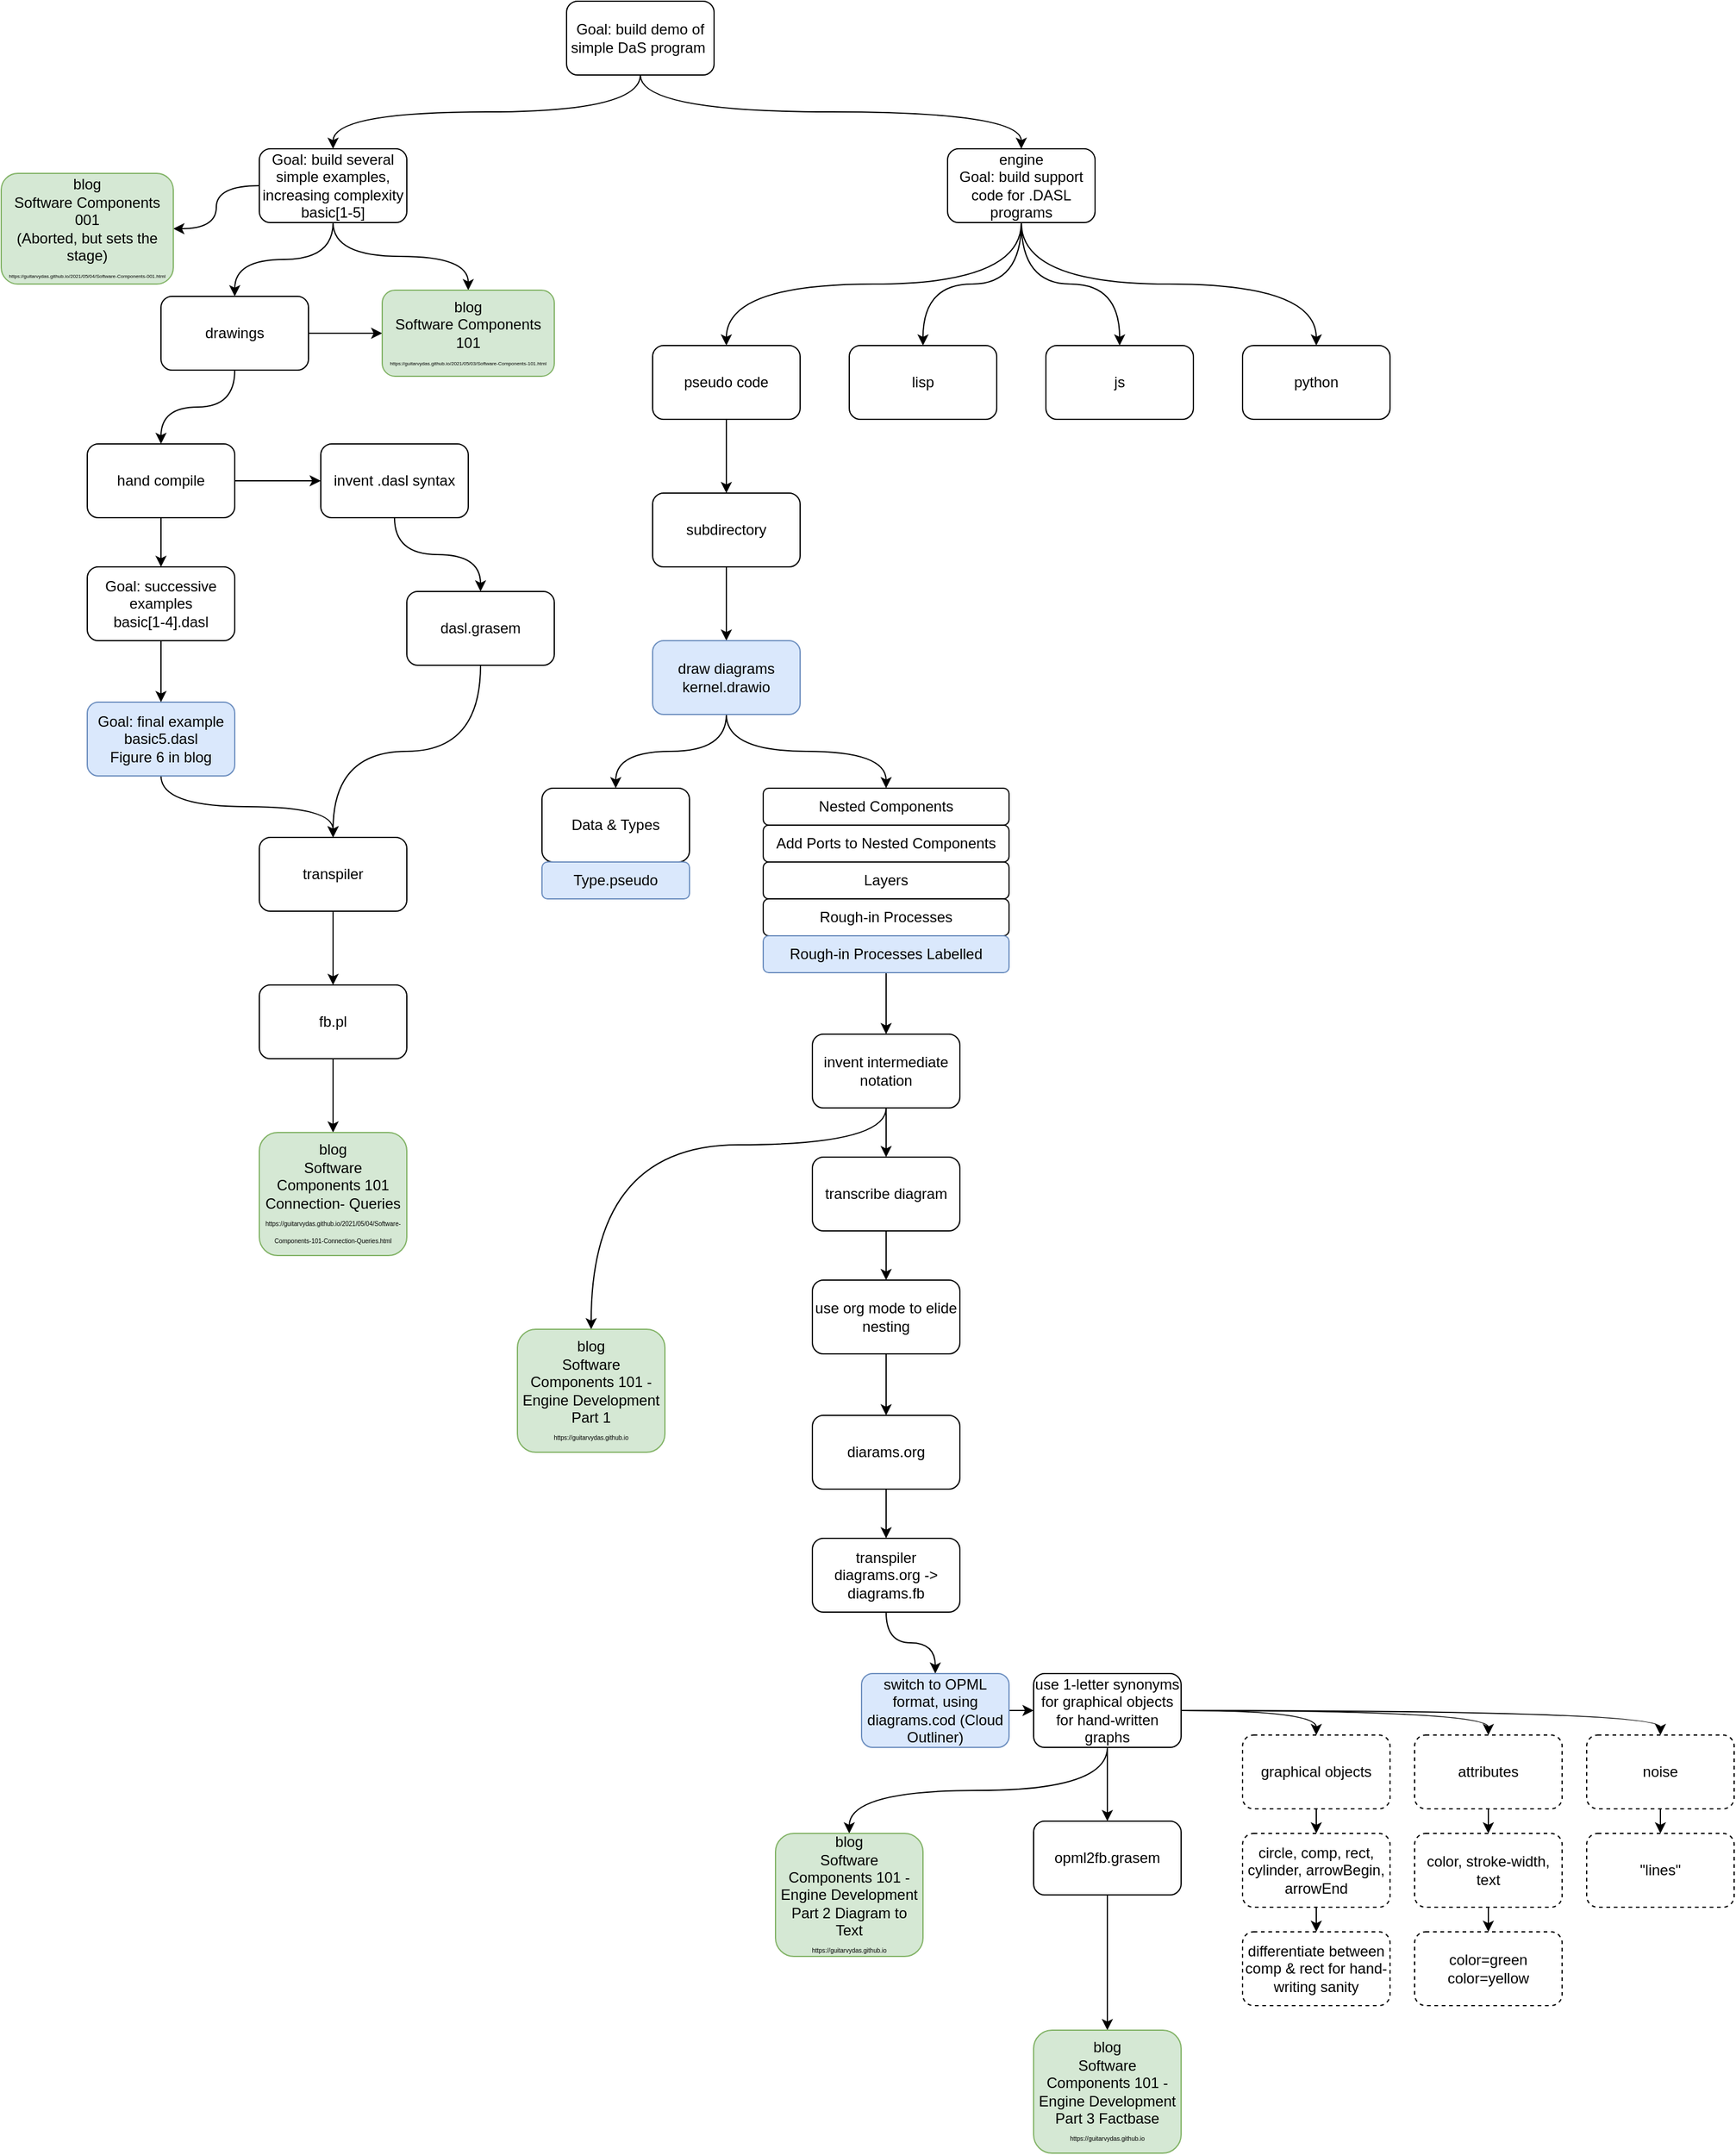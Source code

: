 <mxfile version="12.4.2" type="device" pages="1"><diagram id="KrxxzON7yAvuIMFbZhOw" name="Page-1"><mxGraphModel dx="1580" dy="1129" grid="1" gridSize="10" guides="1" tooltips="1" connect="1" arrows="1" fold="1" page="1" pageScale="1" pageWidth="1100" pageHeight="850" math="0" shadow="0"><root><mxCell id="0"/><mxCell id="1" parent="0"/><mxCell id="C79RIzUAiJEIW5vs_I7C-15" style="edgeStyle=orthogonalEdgeStyle;curved=1;orthogonalLoop=1;jettySize=auto;html=1;exitX=0.5;exitY=1;exitDx=0;exitDy=0;" parent="1" source="C79RIzUAiJEIW5vs_I7C-1" target="C79RIzUAiJEIW5vs_I7C-2" edge="1"><mxGeometry relative="1" as="geometry"/></mxCell><mxCell id="C79RIzUAiJEIW5vs_I7C-16" style="edgeStyle=orthogonalEdgeStyle;curved=1;orthogonalLoop=1;jettySize=auto;html=1;exitX=0.5;exitY=1;exitDx=0;exitDy=0;" parent="1" source="C79RIzUAiJEIW5vs_I7C-1" target="C79RIzUAiJEIW5vs_I7C-3" edge="1"><mxGeometry relative="1" as="geometry"/></mxCell><mxCell id="C79RIzUAiJEIW5vs_I7C-1" value="Goal: build demo of simple DaS program&amp;nbsp;" style="rounded=1;whiteSpace=wrap;html=1;" parent="1" vertex="1"><mxGeometry x="490" y="80" width="120" height="60" as="geometry"/></mxCell><mxCell id="C79RIzUAiJEIW5vs_I7C-19" style="edgeStyle=orthogonalEdgeStyle;curved=1;orthogonalLoop=1;jettySize=auto;html=1;exitX=0.5;exitY=1;exitDx=0;exitDy=0;entryX=0.5;entryY=0;entryDx=0;entryDy=0;" parent="1" source="C79RIzUAiJEIW5vs_I7C-2" target="C79RIzUAiJEIW5vs_I7C-4" edge="1"><mxGeometry relative="1" as="geometry"/></mxCell><mxCell id="C79RIzUAiJEIW5vs_I7C-20" style="edgeStyle=orthogonalEdgeStyle;curved=1;orthogonalLoop=1;jettySize=auto;html=1;entryX=0.5;entryY=0;entryDx=0;entryDy=0;" parent="1" source="C79RIzUAiJEIW5vs_I7C-2" target="C79RIzUAiJEIW5vs_I7C-17" edge="1"><mxGeometry relative="1" as="geometry"/></mxCell><mxCell id="HTnFBvfcOJNbD0HJxecf-35" style="edgeStyle=orthogonalEdgeStyle;curved=1;orthogonalLoop=1;jettySize=auto;html=1;entryX=1;entryY=0.5;entryDx=0;entryDy=0;" edge="1" parent="1" source="C79RIzUAiJEIW5vs_I7C-2" target="HTnFBvfcOJNbD0HJxecf-34"><mxGeometry relative="1" as="geometry"/></mxCell><mxCell id="C79RIzUAiJEIW5vs_I7C-2" value="Goal: build several simple examples, increasing complexity&lt;br&gt;basic[1-5]" style="rounded=1;whiteSpace=wrap;html=1;" parent="1" vertex="1"><mxGeometry x="240" y="200" width="120" height="60" as="geometry"/></mxCell><mxCell id="C79RIzUAiJEIW5vs_I7C-11" style="edgeStyle=orthogonalEdgeStyle;orthogonalLoop=1;jettySize=auto;html=1;entryX=0.5;entryY=0;entryDx=0;entryDy=0;curved=1;" parent="1" source="C79RIzUAiJEIW5vs_I7C-3" target="C79RIzUAiJEIW5vs_I7C-8" edge="1"><mxGeometry relative="1" as="geometry"/></mxCell><mxCell id="C79RIzUAiJEIW5vs_I7C-12" style="edgeStyle=orthogonalEdgeStyle;curved=1;orthogonalLoop=1;jettySize=auto;html=1;exitX=0.5;exitY=1;exitDx=0;exitDy=0;entryX=0.5;entryY=0;entryDx=0;entryDy=0;" parent="1" source="C79RIzUAiJEIW5vs_I7C-3" target="C79RIzUAiJEIW5vs_I7C-7" edge="1"><mxGeometry relative="1" as="geometry"/></mxCell><mxCell id="C79RIzUAiJEIW5vs_I7C-13" style="edgeStyle=orthogonalEdgeStyle;curved=1;orthogonalLoop=1;jettySize=auto;html=1;entryX=0.5;entryY=0;entryDx=0;entryDy=0;" parent="1" source="C79RIzUAiJEIW5vs_I7C-3" target="C79RIzUAiJEIW5vs_I7C-9" edge="1"><mxGeometry relative="1" as="geometry"/></mxCell><mxCell id="C79RIzUAiJEIW5vs_I7C-14" style="edgeStyle=orthogonalEdgeStyle;curved=1;orthogonalLoop=1;jettySize=auto;html=1;entryX=0.5;entryY=0;entryDx=0;entryDy=0;exitX=0.5;exitY=1;exitDx=0;exitDy=0;" parent="1" source="C79RIzUAiJEIW5vs_I7C-3" target="C79RIzUAiJEIW5vs_I7C-10" edge="1"><mxGeometry relative="1" as="geometry"/></mxCell><mxCell id="C79RIzUAiJEIW5vs_I7C-3" value="engine&lt;br&gt;Goal: build support code for .DASL programs" style="rounded=1;whiteSpace=wrap;html=1;" parent="1" vertex="1"><mxGeometry x="800" y="200" width="120" height="60" as="geometry"/></mxCell><mxCell id="C79RIzUAiJEIW5vs_I7C-21" style="edgeStyle=orthogonalEdgeStyle;curved=1;orthogonalLoop=1;jettySize=auto;html=1;entryX=0;entryY=0.5;entryDx=0;entryDy=0;" parent="1" source="C79RIzUAiJEIW5vs_I7C-4" target="C79RIzUAiJEIW5vs_I7C-17" edge="1"><mxGeometry relative="1" as="geometry"/></mxCell><mxCell id="C79RIzUAiJEIW5vs_I7C-25" style="edgeStyle=orthogonalEdgeStyle;curved=1;orthogonalLoop=1;jettySize=auto;html=1;exitX=0.5;exitY=1;exitDx=0;exitDy=0;entryX=0.5;entryY=0;entryDx=0;entryDy=0;" parent="1" source="C79RIzUAiJEIW5vs_I7C-4" target="C79RIzUAiJEIW5vs_I7C-5" edge="1"><mxGeometry relative="1" as="geometry"/></mxCell><mxCell id="C79RIzUAiJEIW5vs_I7C-4" value="drawings" style="rounded=1;whiteSpace=wrap;html=1;" parent="1" vertex="1"><mxGeometry x="160" y="320" width="120" height="60" as="geometry"/></mxCell><mxCell id="C79RIzUAiJEIW5vs_I7C-24" style="edgeStyle=orthogonalEdgeStyle;curved=1;orthogonalLoop=1;jettySize=auto;html=1;" parent="1" source="C79RIzUAiJEIW5vs_I7C-5" target="C79RIzUAiJEIW5vs_I7C-6" edge="1"><mxGeometry relative="1" as="geometry"/></mxCell><mxCell id="C79RIzUAiJEIW5vs_I7C-29" style="edgeStyle=orthogonalEdgeStyle;curved=1;orthogonalLoop=1;jettySize=auto;html=1;" parent="1" source="C79RIzUAiJEIW5vs_I7C-5" target="C79RIzUAiJEIW5vs_I7C-28" edge="1"><mxGeometry relative="1" as="geometry"/></mxCell><mxCell id="C79RIzUAiJEIW5vs_I7C-5" value="hand compile" style="rounded=1;whiteSpace=wrap;html=1;" parent="1" vertex="1"><mxGeometry x="100" y="440" width="120" height="60" as="geometry"/></mxCell><mxCell id="C79RIzUAiJEIW5vs_I7C-23" style="edgeStyle=orthogonalEdgeStyle;curved=1;orthogonalLoop=1;jettySize=auto;html=1;" parent="1" source="C79RIzUAiJEIW5vs_I7C-6" target="C79RIzUAiJEIW5vs_I7C-22" edge="1"><mxGeometry relative="1" as="geometry"/></mxCell><mxCell id="C79RIzUAiJEIW5vs_I7C-6" value="invent .dasl syntax" style="rounded=1;whiteSpace=wrap;html=1;" parent="1" vertex="1"><mxGeometry x="290" y="440" width="120" height="60" as="geometry"/></mxCell><mxCell id="C79RIzUAiJEIW5vs_I7C-38" style="edgeStyle=orthogonalEdgeStyle;curved=1;orthogonalLoop=1;jettySize=auto;html=1;exitX=0.5;exitY=1;exitDx=0;exitDy=0;" parent="1" source="C79RIzUAiJEIW5vs_I7C-7" target="C79RIzUAiJEIW5vs_I7C-37" edge="1"><mxGeometry relative="1" as="geometry"/></mxCell><mxCell id="C79RIzUAiJEIW5vs_I7C-7" value="pseudo code" style="rounded=1;whiteSpace=wrap;html=1;" parent="1" vertex="1"><mxGeometry x="560" y="360" width="120" height="60" as="geometry"/></mxCell><mxCell id="C79RIzUAiJEIW5vs_I7C-8" value="lisp" style="rounded=1;whiteSpace=wrap;html=1;" parent="1" vertex="1"><mxGeometry x="720" y="360" width="120" height="60" as="geometry"/></mxCell><mxCell id="C79RIzUAiJEIW5vs_I7C-9" value="js" style="rounded=1;whiteSpace=wrap;html=1;" parent="1" vertex="1"><mxGeometry x="880" y="360" width="120" height="60" as="geometry"/></mxCell><mxCell id="C79RIzUAiJEIW5vs_I7C-10" value="python" style="rounded=1;whiteSpace=wrap;html=1;" parent="1" vertex="1"><mxGeometry x="1040" y="360" width="120" height="60" as="geometry"/></mxCell><mxCell id="C79RIzUAiJEIW5vs_I7C-17" value="&lt;font&gt;&lt;font style=&quot;font-size: 12px&quot;&gt;blog&lt;br&gt;&lt;/font&gt;Software Components 101&lt;br&gt;&lt;span style=&quot;text-align: left ; white-space: nowrap&quot;&gt;&lt;font style=&quot;font-size: 4px&quot;&gt;https://guitarvydas.github.io/2021/05/03/Software-Components-101.html&lt;/font&gt;&lt;/span&gt;&lt;/font&gt;" style="rounded=1;whiteSpace=wrap;html=1;fillColor=#d5e8d4;strokeColor=#82b366;" parent="1" vertex="1"><mxGeometry x="340" y="315" width="140" height="70" as="geometry"/></mxCell><mxCell id="C79RIzUAiJEIW5vs_I7C-36" style="edgeStyle=orthogonalEdgeStyle;curved=1;orthogonalLoop=1;jettySize=auto;html=1;" parent="1" source="C79RIzUAiJEIW5vs_I7C-22" target="C79RIzUAiJEIW5vs_I7C-26" edge="1"><mxGeometry relative="1" as="geometry"/></mxCell><mxCell id="C79RIzUAiJEIW5vs_I7C-22" value="dasl.grasem" style="rounded=1;whiteSpace=wrap;html=1;" parent="1" vertex="1"><mxGeometry x="360" y="560" width="120" height="60" as="geometry"/></mxCell><mxCell id="C79RIzUAiJEIW5vs_I7C-33" style="edgeStyle=orthogonalEdgeStyle;curved=1;orthogonalLoop=1;jettySize=auto;html=1;entryX=0.5;entryY=0;entryDx=0;entryDy=0;" parent="1" source="C79RIzUAiJEIW5vs_I7C-26" target="C79RIzUAiJEIW5vs_I7C-32" edge="1"><mxGeometry relative="1" as="geometry"/></mxCell><mxCell id="C79RIzUAiJEIW5vs_I7C-26" value="transpiler" style="rounded=1;whiteSpace=wrap;html=1;" parent="1" vertex="1"><mxGeometry x="240" y="760" width="120" height="60" as="geometry"/></mxCell><mxCell id="C79RIzUAiJEIW5vs_I7C-31" style="edgeStyle=orthogonalEdgeStyle;curved=1;orthogonalLoop=1;jettySize=auto;html=1;entryX=0.5;entryY=0;entryDx=0;entryDy=0;exitX=0.5;exitY=1;exitDx=0;exitDy=0;" parent="1" source="C79RIzUAiJEIW5vs_I7C-27" target="C79RIzUAiJEIW5vs_I7C-26" edge="1"><mxGeometry relative="1" as="geometry"/></mxCell><mxCell id="C79RIzUAiJEIW5vs_I7C-27" value="Goal: final example&lt;br&gt;basic5.dasl&lt;br&gt;Figure 6 in blog" style="rounded=1;whiteSpace=wrap;html=1;fillColor=#dae8fc;strokeColor=#6c8ebf;" parent="1" vertex="1"><mxGeometry x="100" y="650" width="120" height="60" as="geometry"/></mxCell><mxCell id="C79RIzUAiJEIW5vs_I7C-30" style="edgeStyle=orthogonalEdgeStyle;curved=1;orthogonalLoop=1;jettySize=auto;html=1;" parent="1" source="C79RIzUAiJEIW5vs_I7C-28" target="C79RIzUAiJEIW5vs_I7C-27" edge="1"><mxGeometry relative="1" as="geometry"/></mxCell><mxCell id="C79RIzUAiJEIW5vs_I7C-28" value="Goal: successive examples&lt;br&gt;basic[1-4].dasl" style="rounded=1;whiteSpace=wrap;html=1;" parent="1" vertex="1"><mxGeometry x="100" y="540" width="120" height="60" as="geometry"/></mxCell><mxCell id="C79RIzUAiJEIW5vs_I7C-35" style="edgeStyle=orthogonalEdgeStyle;curved=1;orthogonalLoop=1;jettySize=auto;html=1;" parent="1" source="C79RIzUAiJEIW5vs_I7C-32" target="C79RIzUAiJEIW5vs_I7C-34" edge="1"><mxGeometry relative="1" as="geometry"/></mxCell><mxCell id="C79RIzUAiJEIW5vs_I7C-32" value="fb.pl" style="rounded=1;whiteSpace=wrap;html=1;" parent="1" vertex="1"><mxGeometry x="240" y="880" width="120" height="60" as="geometry"/></mxCell><mxCell id="C79RIzUAiJEIW5vs_I7C-34" value="blog&lt;br&gt;Software Components 101 Connection- Queries&lt;br&gt;&lt;font style=&quot;font-size: 5px&quot;&gt;https://guitarvydas.github.io/2021/05/04/Software-Components-101-Connection-Queries.html&lt;/font&gt;" style="rounded=1;whiteSpace=wrap;html=1;fillColor=#d5e8d4;strokeColor=#82b366;" parent="1" vertex="1"><mxGeometry x="240" y="1000" width="120" height="100" as="geometry"/></mxCell><mxCell id="C79RIzUAiJEIW5vs_I7C-40" style="edgeStyle=orthogonalEdgeStyle;curved=1;orthogonalLoop=1;jettySize=auto;html=1;" parent="1" source="C79RIzUAiJEIW5vs_I7C-37" target="C79RIzUAiJEIW5vs_I7C-39" edge="1"><mxGeometry relative="1" as="geometry"/></mxCell><mxCell id="C79RIzUAiJEIW5vs_I7C-37" value="subdirectory" style="rounded=1;whiteSpace=wrap;html=1;" parent="1" vertex="1"><mxGeometry x="560" y="480" width="120" height="60" as="geometry"/></mxCell><mxCell id="C79RIzUAiJEIW5vs_I7C-48" style="edgeStyle=orthogonalEdgeStyle;curved=1;orthogonalLoop=1;jettySize=auto;html=1;" parent="1" source="C79RIzUAiJEIW5vs_I7C-39" target="C79RIzUAiJEIW5vs_I7C-41" edge="1"><mxGeometry relative="1" as="geometry"/></mxCell><mxCell id="C79RIzUAiJEIW5vs_I7C-49" style="edgeStyle=orthogonalEdgeStyle;curved=1;orthogonalLoop=1;jettySize=auto;html=1;entryX=0.5;entryY=0;entryDx=0;entryDy=0;" parent="1" source="C79RIzUAiJEIW5vs_I7C-39" target="C79RIzUAiJEIW5vs_I7C-42" edge="1"><mxGeometry relative="1" as="geometry"/></mxCell><mxCell id="C79RIzUAiJEIW5vs_I7C-39" value="draw diagrams&lt;br&gt;kernel.drawio" style="rounded=1;whiteSpace=wrap;html=1;fillColor=#dae8fc;strokeColor=#6c8ebf;" parent="1" vertex="1"><mxGeometry x="560" y="600" width="120" height="60" as="geometry"/></mxCell><mxCell id="C79RIzUAiJEIW5vs_I7C-41" value="Data &amp;amp; Types" style="rounded=1;whiteSpace=wrap;html=1;" parent="1" vertex="1"><mxGeometry x="470" y="720" width="120" height="60" as="geometry"/></mxCell><mxCell id="C79RIzUAiJEIW5vs_I7C-42" value="Nested Components" style="rounded=1;whiteSpace=wrap;html=1;" parent="1" vertex="1"><mxGeometry x="650" y="720" width="200" height="30" as="geometry"/></mxCell><mxCell id="C79RIzUAiJEIW5vs_I7C-43" value="Add Ports to Nested Components" style="rounded=1;whiteSpace=wrap;html=1;" parent="1" vertex="1"><mxGeometry x="650" y="750" width="200" height="30" as="geometry"/></mxCell><mxCell id="C79RIzUAiJEIW5vs_I7C-45" value="Layers" style="rounded=1;whiteSpace=wrap;html=1;" parent="1" vertex="1"><mxGeometry x="650" y="780" width="200" height="30" as="geometry"/></mxCell><mxCell id="C79RIzUAiJEIW5vs_I7C-46" value="Rough-in Processes" style="rounded=1;whiteSpace=wrap;html=1;" parent="1" vertex="1"><mxGeometry x="650" y="810" width="200" height="30" as="geometry"/></mxCell><mxCell id="C79RIzUAiJEIW5vs_I7C-52" style="edgeStyle=orthogonalEdgeStyle;curved=1;orthogonalLoop=1;jettySize=auto;html=1;exitX=0.5;exitY=1;exitDx=0;exitDy=0;entryX=0.5;entryY=0;entryDx=0;entryDy=0;" parent="1" source="C79RIzUAiJEIW5vs_I7C-47" target="C79RIzUAiJEIW5vs_I7C-51" edge="1"><mxGeometry relative="1" as="geometry"/></mxCell><mxCell id="C79RIzUAiJEIW5vs_I7C-47" value="Rough-in Processes Labelled" style="rounded=1;whiteSpace=wrap;html=1;fillColor=#dae8fc;strokeColor=#6c8ebf;" parent="1" vertex="1"><mxGeometry x="650" y="840" width="200" height="30" as="geometry"/></mxCell><mxCell id="C79RIzUAiJEIW5vs_I7C-50" value="Type.pseudo" style="rounded=1;whiteSpace=wrap;html=1;fillColor=#dae8fc;strokeColor=#6c8ebf;" parent="1" vertex="1"><mxGeometry x="470" y="780" width="120" height="30" as="geometry"/></mxCell><mxCell id="C79RIzUAiJEIW5vs_I7C-54" style="edgeStyle=orthogonalEdgeStyle;curved=1;orthogonalLoop=1;jettySize=auto;html=1;exitX=0.5;exitY=1;exitDx=0;exitDy=0;" parent="1" source="C79RIzUAiJEIW5vs_I7C-51" target="C79RIzUAiJEIW5vs_I7C-53" edge="1"><mxGeometry relative="1" as="geometry"/></mxCell><mxCell id="HTnFBvfcOJNbD0HJxecf-29" style="edgeStyle=orthogonalEdgeStyle;curved=1;orthogonalLoop=1;jettySize=auto;html=1;exitX=0.5;exitY=1;exitDx=0;exitDy=0;" edge="1" parent="1" source="C79RIzUAiJEIW5vs_I7C-51" target="HTnFBvfcOJNbD0HJxecf-23"><mxGeometry relative="1" as="geometry"><Array as="points"><mxPoint x="750" y="1010"/><mxPoint x="510" y="1010"/></Array></mxGeometry></mxCell><mxCell id="C79RIzUAiJEIW5vs_I7C-51" value="invent intermediate notation" style="rounded=1;whiteSpace=wrap;html=1;" parent="1" vertex="1"><mxGeometry x="690" y="920" width="120" height="60" as="geometry"/></mxCell><mxCell id="C79RIzUAiJEIW5vs_I7C-60" style="edgeStyle=orthogonalEdgeStyle;curved=1;orthogonalLoop=1;jettySize=auto;html=1;exitX=0.5;exitY=1;exitDx=0;exitDy=0;" parent="1" source="C79RIzUAiJEIW5vs_I7C-53" target="C79RIzUAiJEIW5vs_I7C-59" edge="1"><mxGeometry relative="1" as="geometry"/></mxCell><mxCell id="C79RIzUAiJEIW5vs_I7C-53" value="transcribe diagram" style="rounded=1;whiteSpace=wrap;html=1;" parent="1" vertex="1"><mxGeometry x="690" y="1020" width="120" height="60" as="geometry"/></mxCell><mxCell id="C79RIzUAiJEIW5vs_I7C-58" style="edgeStyle=orthogonalEdgeStyle;curved=1;orthogonalLoop=1;jettySize=auto;html=1;exitX=0.5;exitY=1;exitDx=0;exitDy=0;" parent="1" source="C79RIzUAiJEIW5vs_I7C-55" target="C79RIzUAiJEIW5vs_I7C-57" edge="1"><mxGeometry relative="1" as="geometry"/></mxCell><mxCell id="C79RIzUAiJEIW5vs_I7C-55" value="diarams.org" style="rounded=1;whiteSpace=wrap;html=1;" parent="1" vertex="1"><mxGeometry x="690" y="1230" width="120" height="60" as="geometry"/></mxCell><mxCell id="HTnFBvfcOJNbD0HJxecf-2" style="edgeStyle=orthogonalEdgeStyle;orthogonalLoop=1;jettySize=auto;html=1;exitX=0.5;exitY=1;exitDx=0;exitDy=0;curved=1;" edge="1" parent="1" source="C79RIzUAiJEIW5vs_I7C-57" target="HTnFBvfcOJNbD0HJxecf-1"><mxGeometry relative="1" as="geometry"/></mxCell><mxCell id="C79RIzUAiJEIW5vs_I7C-57" value="transpiler&lt;br&gt;diagrams.org -&amp;gt; diagrams.fb" style="rounded=1;whiteSpace=wrap;html=1;" parent="1" vertex="1"><mxGeometry x="690" y="1330" width="120" height="60" as="geometry"/></mxCell><mxCell id="C79RIzUAiJEIW5vs_I7C-61" style="edgeStyle=orthogonalEdgeStyle;curved=1;orthogonalLoop=1;jettySize=auto;html=1;exitX=0.5;exitY=1;exitDx=0;exitDy=0;entryX=0.5;entryY=0;entryDx=0;entryDy=0;" parent="1" source="C79RIzUAiJEIW5vs_I7C-59" target="C79RIzUAiJEIW5vs_I7C-55" edge="1"><mxGeometry relative="1" as="geometry"/></mxCell><mxCell id="C79RIzUAiJEIW5vs_I7C-59" value="use org mode to elide nesting" style="rounded=1;whiteSpace=wrap;html=1;" parent="1" vertex="1"><mxGeometry x="690" y="1120" width="120" height="60" as="geometry"/></mxCell><mxCell id="HTnFBvfcOJNbD0HJxecf-4" style="edgeStyle=orthogonalEdgeStyle;curved=1;orthogonalLoop=1;jettySize=auto;html=1;exitX=0.5;exitY=1;exitDx=0;exitDy=0;" edge="1" parent="1" source="HTnFBvfcOJNbD0HJxecf-5" target="HTnFBvfcOJNbD0HJxecf-3"><mxGeometry relative="1" as="geometry"/></mxCell><mxCell id="HTnFBvfcOJNbD0HJxecf-6" style="edgeStyle=orthogonalEdgeStyle;curved=1;orthogonalLoop=1;jettySize=auto;html=1;exitX=1;exitY=0.5;exitDx=0;exitDy=0;entryX=0;entryY=0.5;entryDx=0;entryDy=0;" edge="1" parent="1" source="HTnFBvfcOJNbD0HJxecf-1" target="HTnFBvfcOJNbD0HJxecf-5"><mxGeometry relative="1" as="geometry"/></mxCell><mxCell id="HTnFBvfcOJNbD0HJxecf-1" value="switch to OPML format, using diagrams.cod (Cloud Outliner)" style="rounded=1;whiteSpace=wrap;html=1;fillColor=#dae8fc;strokeColor=#6c8ebf;" vertex="1" parent="1"><mxGeometry x="730" y="1440" width="120" height="60" as="geometry"/></mxCell><mxCell id="HTnFBvfcOJNbD0HJxecf-33" style="edgeStyle=orthogonalEdgeStyle;curved=1;orthogonalLoop=1;jettySize=auto;html=1;entryX=0.5;entryY=0;entryDx=0;entryDy=0;" edge="1" parent="1" source="HTnFBvfcOJNbD0HJxecf-3" target="HTnFBvfcOJNbD0HJxecf-32"><mxGeometry relative="1" as="geometry"/></mxCell><mxCell id="HTnFBvfcOJNbD0HJxecf-3" value="opml2fb.grasem" style="rounded=1;whiteSpace=wrap;html=1;" vertex="1" parent="1"><mxGeometry x="870" y="1560" width="120" height="60" as="geometry"/></mxCell><mxCell id="HTnFBvfcOJNbD0HJxecf-10" style="edgeStyle=orthogonalEdgeStyle;curved=1;orthogonalLoop=1;jettySize=auto;html=1;entryX=0.5;entryY=0;entryDx=0;entryDy=0;" edge="1" parent="1" source="HTnFBvfcOJNbD0HJxecf-5" target="HTnFBvfcOJNbD0HJxecf-7"><mxGeometry relative="1" as="geometry"/></mxCell><mxCell id="HTnFBvfcOJNbD0HJxecf-11" style="edgeStyle=orthogonalEdgeStyle;curved=1;orthogonalLoop=1;jettySize=auto;html=1;exitX=1;exitY=0.5;exitDx=0;exitDy=0;entryX=0.5;entryY=0;entryDx=0;entryDy=0;" edge="1" parent="1" source="HTnFBvfcOJNbD0HJxecf-5" target="HTnFBvfcOJNbD0HJxecf-8"><mxGeometry relative="1" as="geometry"/></mxCell><mxCell id="HTnFBvfcOJNbD0HJxecf-12" style="edgeStyle=orthogonalEdgeStyle;curved=1;orthogonalLoop=1;jettySize=auto;html=1;entryX=0.5;entryY=0;entryDx=0;entryDy=0;" edge="1" parent="1" source="HTnFBvfcOJNbD0HJxecf-5" target="HTnFBvfcOJNbD0HJxecf-9"><mxGeometry relative="1" as="geometry"/></mxCell><mxCell id="HTnFBvfcOJNbD0HJxecf-31" style="edgeStyle=orthogonalEdgeStyle;curved=1;orthogonalLoop=1;jettySize=auto;html=1;exitX=0.5;exitY=1;exitDx=0;exitDy=0;entryX=0.5;entryY=0;entryDx=0;entryDy=0;" edge="1" parent="1" source="HTnFBvfcOJNbD0HJxecf-5" target="HTnFBvfcOJNbD0HJxecf-25"><mxGeometry relative="1" as="geometry"/></mxCell><mxCell id="HTnFBvfcOJNbD0HJxecf-5" value="use 1-letter synonyms for graphical objects for hand-written graphs" style="rounded=1;whiteSpace=wrap;html=1;" vertex="1" parent="1"><mxGeometry x="870" y="1440" width="120" height="60" as="geometry"/></mxCell><mxCell id="HTnFBvfcOJNbD0HJxecf-14" style="edgeStyle=orthogonalEdgeStyle;curved=1;orthogonalLoop=1;jettySize=auto;html=1;exitX=0.5;exitY=1;exitDx=0;exitDy=0;entryX=0.5;entryY=0;entryDx=0;entryDy=0;" edge="1" parent="1" source="HTnFBvfcOJNbD0HJxecf-7" target="HTnFBvfcOJNbD0HJxecf-13"><mxGeometry relative="1" as="geometry"/></mxCell><mxCell id="HTnFBvfcOJNbD0HJxecf-7" value="graphical objects" style="rounded=1;whiteSpace=wrap;html=1;dashed=1;" vertex="1" parent="1"><mxGeometry x="1040" y="1490" width="120" height="60" as="geometry"/></mxCell><mxCell id="HTnFBvfcOJNbD0HJxecf-19" style="edgeStyle=orthogonalEdgeStyle;curved=1;orthogonalLoop=1;jettySize=auto;html=1;exitX=0.5;exitY=1;exitDx=0;exitDy=0;entryX=0.5;entryY=0;entryDx=0;entryDy=0;" edge="1" parent="1" source="HTnFBvfcOJNbD0HJxecf-8" target="HTnFBvfcOJNbD0HJxecf-17"><mxGeometry relative="1" as="geometry"/></mxCell><mxCell id="HTnFBvfcOJNbD0HJxecf-8" value="attributes" style="rounded=1;whiteSpace=wrap;html=1;dashed=1;" vertex="1" parent="1"><mxGeometry x="1180" y="1490" width="120" height="60" as="geometry"/></mxCell><mxCell id="HTnFBvfcOJNbD0HJxecf-20" style="edgeStyle=orthogonalEdgeStyle;curved=1;orthogonalLoop=1;jettySize=auto;html=1;exitX=0.5;exitY=1;exitDx=0;exitDy=0;entryX=0.5;entryY=0;entryDx=0;entryDy=0;" edge="1" parent="1" source="HTnFBvfcOJNbD0HJxecf-9" target="HTnFBvfcOJNbD0HJxecf-18"><mxGeometry relative="1" as="geometry"/></mxCell><mxCell id="HTnFBvfcOJNbD0HJxecf-9" value="noise" style="rounded=1;whiteSpace=wrap;html=1;dashed=1;" vertex="1" parent="1"><mxGeometry x="1320" y="1490" width="120" height="60" as="geometry"/></mxCell><mxCell id="HTnFBvfcOJNbD0HJxecf-16" style="edgeStyle=orthogonalEdgeStyle;curved=1;orthogonalLoop=1;jettySize=auto;html=1;exitX=0.5;exitY=1;exitDx=0;exitDy=0;entryX=0.5;entryY=0;entryDx=0;entryDy=0;" edge="1" parent="1" source="HTnFBvfcOJNbD0HJxecf-13" target="HTnFBvfcOJNbD0HJxecf-15"><mxGeometry relative="1" as="geometry"/></mxCell><mxCell id="HTnFBvfcOJNbD0HJxecf-13" value="circle, comp, rect, cylinder, arrowBegin, arrowEnd" style="rounded=1;whiteSpace=wrap;html=1;dashed=1;" vertex="1" parent="1"><mxGeometry x="1040" y="1570" width="120" height="60" as="geometry"/></mxCell><mxCell id="HTnFBvfcOJNbD0HJxecf-15" value="differentiate between comp &amp;amp; rect for hand-writing sanity" style="rounded=1;whiteSpace=wrap;html=1;dashed=1;" vertex="1" parent="1"><mxGeometry x="1040" y="1650" width="120" height="60" as="geometry"/></mxCell><mxCell id="HTnFBvfcOJNbD0HJxecf-22" style="edgeStyle=orthogonalEdgeStyle;curved=1;orthogonalLoop=1;jettySize=auto;html=1;exitX=0.5;exitY=1;exitDx=0;exitDy=0;entryX=0.5;entryY=0;entryDx=0;entryDy=0;" edge="1" parent="1" source="HTnFBvfcOJNbD0HJxecf-17" target="HTnFBvfcOJNbD0HJxecf-21"><mxGeometry relative="1" as="geometry"/></mxCell><mxCell id="HTnFBvfcOJNbD0HJxecf-17" value="color, stroke-width, text" style="rounded=1;whiteSpace=wrap;html=1;dashed=1;" vertex="1" parent="1"><mxGeometry x="1180" y="1570" width="120" height="60" as="geometry"/></mxCell><mxCell id="HTnFBvfcOJNbD0HJxecf-18" value="&quot;lines&quot;" style="rounded=1;whiteSpace=wrap;html=1;dashed=1;" vertex="1" parent="1"><mxGeometry x="1320" y="1570" width="120" height="60" as="geometry"/></mxCell><mxCell id="HTnFBvfcOJNbD0HJxecf-21" value="color=green&lt;br&gt;color=yellow" style="rounded=1;whiteSpace=wrap;html=1;dashed=1;" vertex="1" parent="1"><mxGeometry x="1180" y="1650" width="120" height="60" as="geometry"/></mxCell><mxCell id="HTnFBvfcOJNbD0HJxecf-23" value="blog&lt;br&gt;Software Components 101 - Engine Development Part 1&lt;br&gt;&lt;font style=&quot;font-size: 5px&quot;&gt;https://guitarvydas.github.io&lt;/font&gt;" style="rounded=1;whiteSpace=wrap;html=1;fillColor=#d5e8d4;strokeColor=#82b366;" vertex="1" parent="1"><mxGeometry x="450" y="1160" width="120" height="100" as="geometry"/></mxCell><mxCell id="HTnFBvfcOJNbD0HJxecf-25" value="blog&lt;br&gt;Software Components 101 - Engine Development Part 2 Diagram to Text&lt;br&gt;&lt;font style=&quot;font-size: 5px&quot;&gt;https://guitarvydas.github.io&lt;/font&gt;" style="rounded=1;whiteSpace=wrap;html=1;fillColor=#d5e8d4;strokeColor=#82b366;" vertex="1" parent="1"><mxGeometry x="660" y="1570" width="120" height="100" as="geometry"/></mxCell><mxCell id="HTnFBvfcOJNbD0HJxecf-32" value="blog&lt;br&gt;Software Components 101 - Engine Development Part 3 Factbase&lt;br&gt;&lt;font style=&quot;font-size: 5px&quot;&gt;https://guitarvydas.github.io&lt;/font&gt;" style="rounded=1;whiteSpace=wrap;html=1;fillColor=#d5e8d4;strokeColor=#82b366;" vertex="1" parent="1"><mxGeometry x="870" y="1730" width="120" height="100" as="geometry"/></mxCell><mxCell id="HTnFBvfcOJNbD0HJxecf-34" value="&lt;font&gt;&lt;font style=&quot;font-size: 12px&quot;&gt;blog&lt;br&gt;&lt;/font&gt;Software Components 001&lt;br&gt;(Aborted, but sets the stage)&lt;br&gt;&lt;span style=&quot;text-align: left&quot;&gt;&lt;font&gt;&lt;span style=&quot;font-size: 4px ; white-space: nowrap&quot;&gt;https://guitarvydas.github.io/2021/05/04/Software-Components-001.html&lt;/span&gt;&lt;/font&gt;&lt;/span&gt;&lt;/font&gt;" style="rounded=1;whiteSpace=wrap;html=1;fillColor=#d5e8d4;strokeColor=#82b366;" vertex="1" parent="1"><mxGeometry x="30" y="220" width="140" height="90" as="geometry"/></mxCell></root></mxGraphModel></diagram></mxfile>